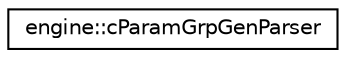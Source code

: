 digraph G
{
  edge [fontname="Helvetica",fontsize="10",labelfontname="Helvetica",labelfontsize="10"];
  node [fontname="Helvetica",fontsize="10",shape=record];
  rankdir="LR";
  Node1 [label="engine::cParamGrpGenParser",height=0.2,width=0.4,color="black", fillcolor="white", style="filled",URL="$classengine_1_1cParamGrpGenParser.html"];
}
